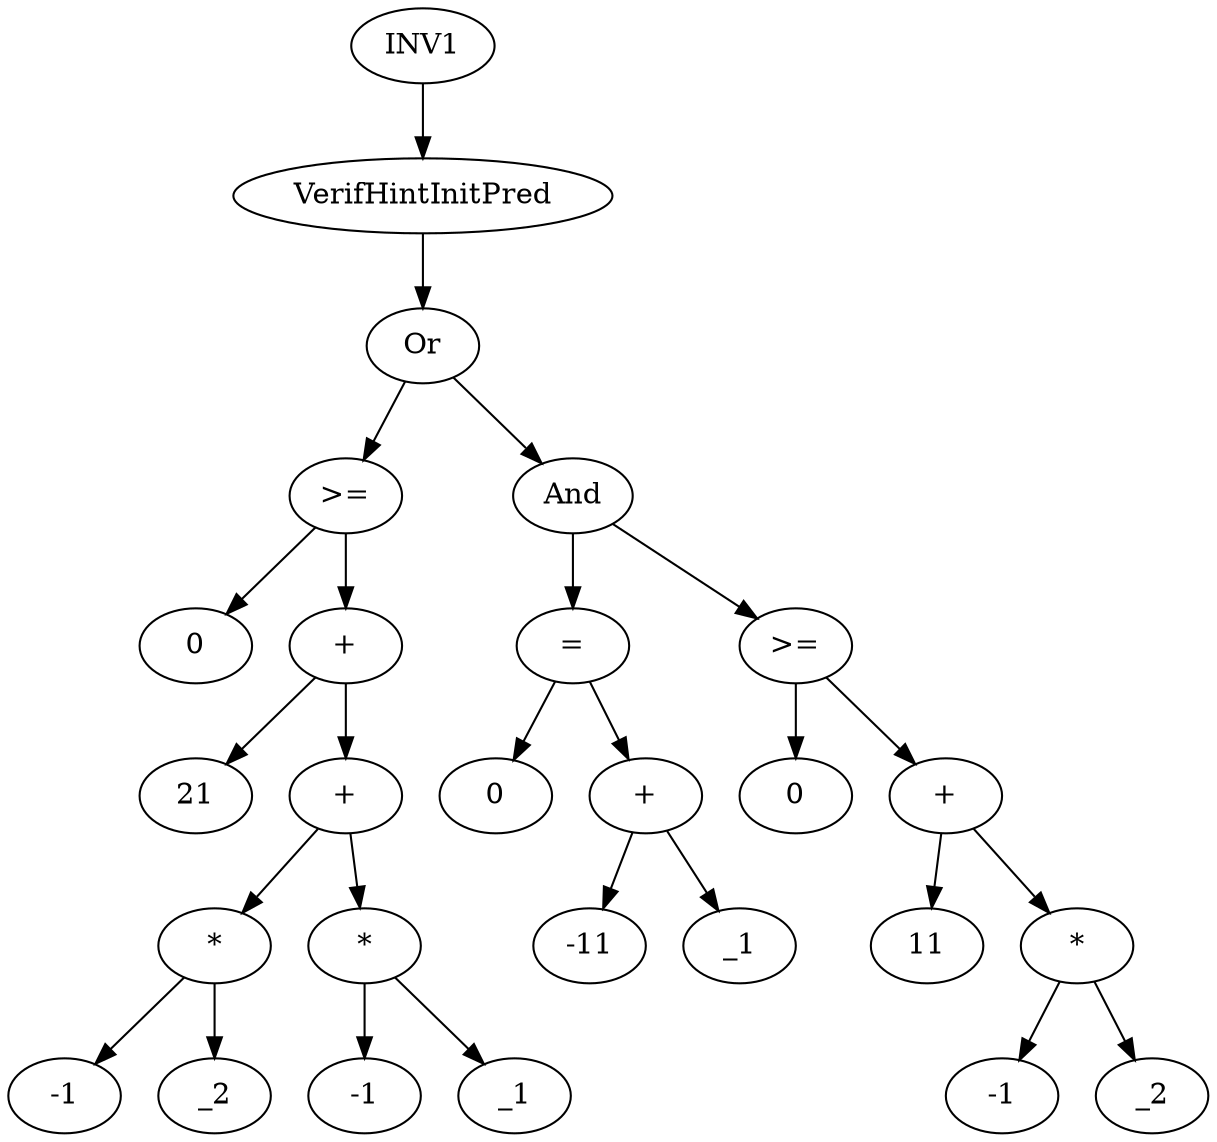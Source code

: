 digraph dag {
0 [label="INV1"];
1 [label="VerifHintInitPred"];
2 [label="Or"];
3 [label=">="];
4 [label="0"];
5 [label="+"];
6 [label="21"];
7 [label="+"];
8 [label="*"];
9 [label="-1"];
10 [label="_2"];
11 [label="*"];
12 [label="-1"];
13 [label="_1"];
14 [label="And"];
15 [label="="];
16 [label="0"];
17 [label="+"];
18 [label="-11"];
19 [label="_1"];
20 [label=">="];
21 [label="0"];
22 [label="+"];
23 [label="11"];
24 [label="*"];
25 [label="-1"];
26 [label="_2"];
"0" -> "1"[label=""]
"1" -> "2"[label=""]
"2" -> "3"[label=""]
"2" -> "14"[label=""]
"3" -> "5"[label=""]
"3" -> "4"[label=""]
"5" -> "7"[label=""]
"5" -> "6"[label=""]
"7" -> "8"[label=""]
"7" -> "11"[label=""]
"8" -> "10"[label=""]
"8" -> "9"[label=""]
"11" -> "13"[label=""]
"11" -> "12"[label=""]
"14" -> "15"[label=""]
"14" -> "20"[label=""]
"15" -> "17"[label=""]
"15" -> "16"[label=""]
"17" -> "19"[label=""]
"17" -> "18"[label=""]
"20" -> "22"[label=""]
"20" -> "21"[label=""]
"22" -> "24"[label=""]
"22" -> "23"[label=""]
"24" -> "26"[label=""]
"24" -> "25"[label=""]
}
